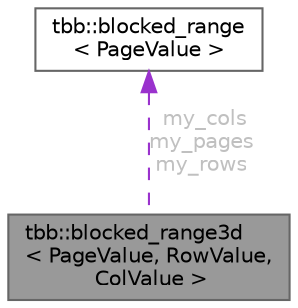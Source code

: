 digraph "tbb::blocked_range3d&lt; PageValue, RowValue, ColValue &gt;"
{
 // LATEX_PDF_SIZE
  bgcolor="transparent";
  edge [fontname=Helvetica,fontsize=10,labelfontname=Helvetica,labelfontsize=10];
  node [fontname=Helvetica,fontsize=10,shape=box,height=0.2,width=0.4];
  Node1 [id="Node000001",label="tbb::blocked_range3d\l\< PageValue, RowValue,\l ColValue \>",height=0.2,width=0.4,color="gray40", fillcolor="grey60", style="filled", fontcolor="black",tooltip="A 3-dimensional range that models the Range concept."];
  Node2 -> Node1 [id="edge1_Node000001_Node000002",dir="back",color="darkorchid3",style="dashed",tooltip=" ",label=" my_cols\nmy_pages\nmy_rows",fontcolor="grey" ];
  Node2 [id="Node000002",label="tbb::blocked_range\l\< PageValue \>",height=0.2,width=0.4,color="gray40", fillcolor="white", style="filled",URL="$classtbb_1_1blocked__range.html",tooltip=" "];
}
